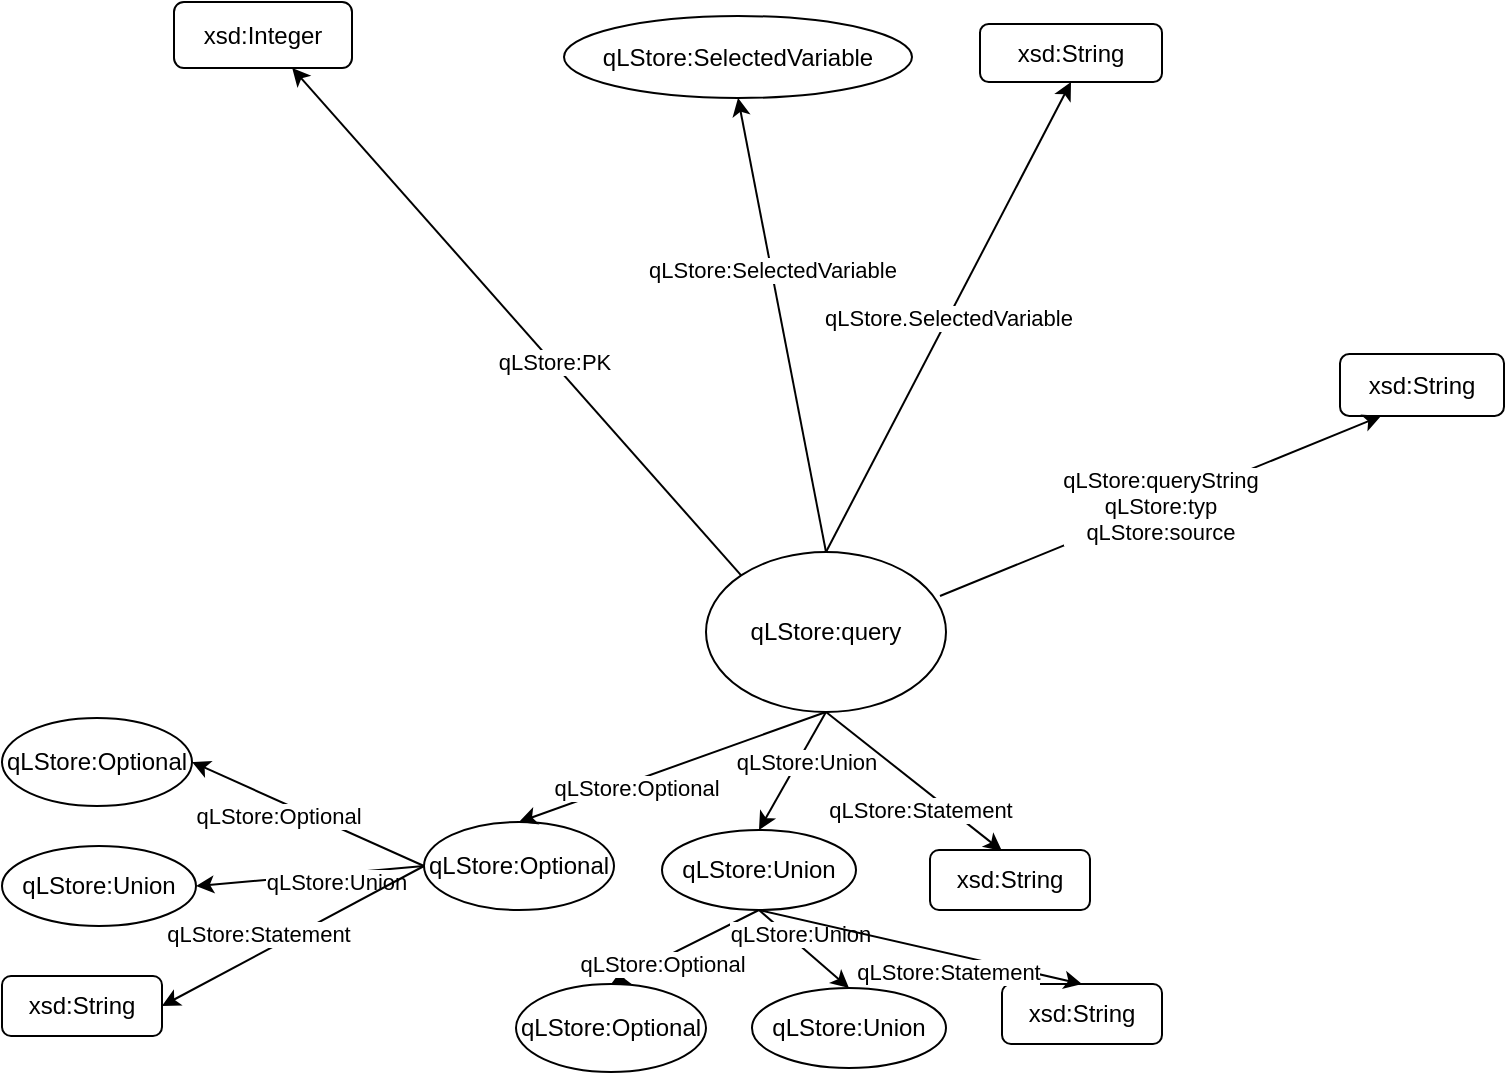 <mxfile version="14.3.1" type="device"><diagram id="7-CArhr0DnLdp7d8nNqn" name="Page-1"><mxGraphModel dx="1038" dy="580" grid="0" gridSize="10" guides="1" tooltips="1" connect="1" arrows="1" fold="1" page="1" pageScale="1" pageWidth="827" pageHeight="1169" math="0" shadow="0"><root><mxCell id="0"/><mxCell id="1" parent="0"/><mxCell id="sOThQ4Pg0NqcbBTtYN4s-1" value="qLStore:query" style="ellipse;whiteSpace=wrap;html=1;" parent="1" vertex="1"><mxGeometry x="352" y="366" width="120" height="80" as="geometry"/></mxCell><mxCell id="sOThQ4Pg0NqcbBTtYN4s-2" value="" style="endArrow=classic;html=1;exitX=0;exitY=0;exitDx=0;exitDy=0;" parent="1" source="sOThQ4Pg0NqcbBTtYN4s-1" target="sOThQ4Pg0NqcbBTtYN4s-3" edge="1"><mxGeometry width="50" height="50" relative="1" as="geometry"><mxPoint x="387" y="431" as="sourcePoint"/><mxPoint x="399" y="263" as="targetPoint"/></mxGeometry></mxCell><mxCell id="sOThQ4Pg0NqcbBTtYN4s-5" value="qLStore:PK" style="edgeLabel;html=1;align=center;verticalAlign=middle;resizable=0;points=[];" parent="sOThQ4Pg0NqcbBTtYN4s-2" vertex="1" connectable="0"><mxGeometry x="-0.457" y="1" relative="1" as="geometry"><mxPoint x="-31.96" y="-38.92" as="offset"/></mxGeometry></mxCell><mxCell id="sOThQ4Pg0NqcbBTtYN4s-3" value="xsd:Integer" style="rounded=1;whiteSpace=wrap;html=1;" parent="1" vertex="1"><mxGeometry x="86" y="91" width="89" height="33" as="geometry"/></mxCell><mxCell id="sOThQ4Pg0NqcbBTtYN4s-6" value="qLStore:SelectedVariable" style="ellipse;whiteSpace=wrap;html=1;" parent="1" vertex="1"><mxGeometry x="281" y="98" width="174" height="41" as="geometry"/></mxCell><mxCell id="sOThQ4Pg0NqcbBTtYN4s-7" value="" style="endArrow=classic;html=1;entryX=0.5;entryY=1;entryDx=0;entryDy=0;exitX=0.5;exitY=0;exitDx=0;exitDy=0;" parent="1" source="sOThQ4Pg0NqcbBTtYN4s-1" target="sOThQ4Pg0NqcbBTtYN4s-6" edge="1"><mxGeometry width="50" height="50" relative="1" as="geometry"><mxPoint x="510.574" y="519.716" as="sourcePoint"/><mxPoint x="313" y="278" as="targetPoint"/></mxGeometry></mxCell><mxCell id="sOThQ4Pg0NqcbBTtYN4s-8" value="qLStore:SelectedVariable" style="edgeLabel;html=1;align=center;verticalAlign=middle;resizable=0;points=[];" parent="sOThQ4Pg0NqcbBTtYN4s-7" vertex="1" connectable="0"><mxGeometry x="0.242" relative="1" as="geometry"><mxPoint as="offset"/></mxGeometry></mxCell><mxCell id="sOThQ4Pg0NqcbBTtYN4s-9" value="qLStore:Optional" style="ellipse;whiteSpace=wrap;html=1;" parent="1" vertex="1"><mxGeometry x="211" y="501" width="95" height="44" as="geometry"/></mxCell><mxCell id="sOThQ4Pg0NqcbBTtYN4s-10" value="xsd:String" style="rounded=1;whiteSpace=wrap;html=1;" parent="1" vertex="1"><mxGeometry x="489" y="102" width="91" height="29" as="geometry"/></mxCell><mxCell id="sOThQ4Pg0NqcbBTtYN4s-11" value="qLStore.SelectedVariable" style="endArrow=classic;html=1;entryX=0.5;entryY=1;entryDx=0;entryDy=0;exitX=0.5;exitY=0;exitDx=0;exitDy=0;" parent="1" source="sOThQ4Pg0NqcbBTtYN4s-1" target="sOThQ4Pg0NqcbBTtYN4s-10" edge="1"><mxGeometry width="50" height="50" relative="1" as="geometry"><mxPoint x="387" y="424" as="sourcePoint"/><mxPoint x="437" y="374" as="targetPoint"/></mxGeometry></mxCell><mxCell id="sOThQ4Pg0NqcbBTtYN4s-13" value="xsd:String" style="rounded=1;whiteSpace=wrap;html=1;" parent="1" vertex="1"><mxGeometry x="464" y="515" width="80" height="30" as="geometry"/></mxCell><mxCell id="sOThQ4Pg0NqcbBTtYN4s-14" value="qLStore:Union" style="ellipse;whiteSpace=wrap;html=1;" parent="1" vertex="1"><mxGeometry x="330" y="505" width="97" height="40" as="geometry"/></mxCell><mxCell id="sOThQ4Pg0NqcbBTtYN4s-17" value="" style="endArrow=classic;html=1;exitX=0.5;exitY=1;exitDx=0;exitDy=0;entryX=0.5;entryY=0;entryDx=0;entryDy=0;" parent="1" source="sOThQ4Pg0NqcbBTtYN4s-1" target="sOThQ4Pg0NqcbBTtYN4s-9" edge="1"><mxGeometry width="50" height="50" relative="1" as="geometry"><mxPoint x="387" y="431" as="sourcePoint"/><mxPoint x="437" y="381" as="targetPoint"/></mxGeometry></mxCell><mxCell id="sOThQ4Pg0NqcbBTtYN4s-20" value="qLStore:Optional" style="edgeLabel;html=1;align=center;verticalAlign=middle;resizable=0;points=[];" parent="sOThQ4Pg0NqcbBTtYN4s-17" vertex="1" connectable="0"><mxGeometry x="0.186" y="-1" relative="1" as="geometry"><mxPoint x="-4.35" y="6.22" as="offset"/></mxGeometry></mxCell><mxCell id="sOThQ4Pg0NqcbBTtYN4s-18" value="qLStore:Union" style="endArrow=classic;html=1;entryX=0.5;entryY=0;entryDx=0;entryDy=0;exitX=0.5;exitY=1;exitDx=0;exitDy=0;" parent="1" source="sOThQ4Pg0NqcbBTtYN4s-1" target="sOThQ4Pg0NqcbBTtYN4s-14" edge="1"><mxGeometry x="-0.214" y="4" width="50" height="50" relative="1" as="geometry"><mxPoint x="412" y="440" as="sourcePoint"/><mxPoint x="313" y="285" as="targetPoint"/><mxPoint as="offset"/></mxGeometry></mxCell><mxCell id="sOThQ4Pg0NqcbBTtYN4s-19" value="qLStore:Statement" style="endArrow=classic;html=1;exitX=0.5;exitY=1;exitDx=0;exitDy=0;entryX=0.45;entryY=0.017;entryDx=0;entryDy=0;entryPerimeter=0;" parent="1" source="sOThQ4Pg0NqcbBTtYN4s-1" target="sOThQ4Pg0NqcbBTtYN4s-13" edge="1"><mxGeometry x="0.2" y="-9" width="50" height="50" relative="1" as="geometry"><mxPoint x="387" y="431" as="sourcePoint"/><mxPoint x="437" y="381" as="targetPoint"/><mxPoint as="offset"/></mxGeometry></mxCell><mxCell id="sOThQ4Pg0NqcbBTtYN4s-35" value="qLStore:Optional" style="ellipse;whiteSpace=wrap;html=1;" parent="1" vertex="1"><mxGeometry y="449" width="95" height="44" as="geometry"/></mxCell><mxCell id="sOThQ4Pg0NqcbBTtYN4s-36" value="qLStore:Union" style="ellipse;whiteSpace=wrap;html=1;" parent="1" vertex="1"><mxGeometry y="513" width="97" height="40" as="geometry"/></mxCell><mxCell id="sOThQ4Pg0NqcbBTtYN4s-37" value="xsd:String" style="rounded=1;whiteSpace=wrap;html=1;" parent="1" vertex="1"><mxGeometry y="578" width="80" height="30" as="geometry"/></mxCell><mxCell id="sOThQ4Pg0NqcbBTtYN4s-38" value="qLStore:Optional" style="ellipse;whiteSpace=wrap;html=1;" parent="1" vertex="1"><mxGeometry x="257" y="582" width="95" height="44" as="geometry"/></mxCell><mxCell id="sOThQ4Pg0NqcbBTtYN4s-39" value="qLStore:Union" style="ellipse;whiteSpace=wrap;html=1;" parent="1" vertex="1"><mxGeometry x="375" y="584" width="97" height="40" as="geometry"/></mxCell><mxCell id="sOThQ4Pg0NqcbBTtYN4s-40" value="xsd:String" style="rounded=1;whiteSpace=wrap;html=1;" parent="1" vertex="1"><mxGeometry x="500" y="582" width="80" height="30" as="geometry"/></mxCell><mxCell id="sOThQ4Pg0NqcbBTtYN4s-41" value="" style="endArrow=classic;html=1;exitX=0;exitY=0.5;exitDx=0;exitDy=0;entryX=1;entryY=0.5;entryDx=0;entryDy=0;" parent="1" source="sOThQ4Pg0NqcbBTtYN4s-9" target="sOThQ4Pg0NqcbBTtYN4s-35" edge="1"><mxGeometry width="50" height="50" relative="1" as="geometry"><mxPoint x="294.5" y="402" as="sourcePoint"/><mxPoint x="141" y="457" as="targetPoint"/></mxGeometry></mxCell><mxCell id="sOThQ4Pg0NqcbBTtYN4s-42" value="qLStore:Optional" style="edgeLabel;html=1;align=center;verticalAlign=middle;resizable=0;points=[];" parent="sOThQ4Pg0NqcbBTtYN4s-41" vertex="1" connectable="0"><mxGeometry x="0.186" y="-1" relative="1" as="geometry"><mxPoint x="-4.35" y="6.22" as="offset"/></mxGeometry></mxCell><mxCell id="sOThQ4Pg0NqcbBTtYN4s-43" value="qLStore:Union" style="endArrow=classic;html=1;entryX=1;entryY=0.5;entryDx=0;entryDy=0;exitX=0;exitY=0.5;exitDx=0;exitDy=0;" parent="1" source="sOThQ4Pg0NqcbBTtYN4s-9" target="sOThQ4Pg0NqcbBTtYN4s-36" edge="1"><mxGeometry x="-0.214" y="4" width="50" height="50" relative="1" as="geometry"><mxPoint x="422" y="456" as="sourcePoint"/><mxPoint x="388.5" y="515" as="targetPoint"/><mxPoint as="offset"/></mxGeometry></mxCell><mxCell id="sOThQ4Pg0NqcbBTtYN4s-45" value="qLStore:Statement" style="endArrow=classic;html=1;exitX=0;exitY=0.5;exitDx=0;exitDy=0;entryX=1;entryY=0.5;entryDx=0;entryDy=0;" parent="1" source="sOThQ4Pg0NqcbBTtYN4s-9" target="sOThQ4Pg0NqcbBTtYN4s-37" edge="1"><mxGeometry x="0.2" y="-9" width="50" height="50" relative="1" as="geometry"><mxPoint x="422" y="456" as="sourcePoint"/><mxPoint x="510" y="525.51" as="targetPoint"/><mxPoint as="offset"/></mxGeometry></mxCell><mxCell id="sOThQ4Pg0NqcbBTtYN4s-46" value="" style="endArrow=classic;html=1;exitX=0.5;exitY=1;exitDx=0;exitDy=0;entryX=0.5;entryY=0;entryDx=0;entryDy=0;" parent="1" source="sOThQ4Pg0NqcbBTtYN4s-14" target="sOThQ4Pg0NqcbBTtYN4s-38" edge="1"><mxGeometry width="50" height="50" relative="1" as="geometry"><mxPoint x="422" y="456" as="sourcePoint"/><mxPoint x="268.5" y="511" as="targetPoint"/></mxGeometry></mxCell><mxCell id="sOThQ4Pg0NqcbBTtYN4s-47" value="qLStore:Optional" style="edgeLabel;html=1;align=center;verticalAlign=middle;resizable=0;points=[];" parent="sOThQ4Pg0NqcbBTtYN4s-46" vertex="1" connectable="0"><mxGeometry x="0.186" y="-1" relative="1" as="geometry"><mxPoint x="-4.35" y="6.22" as="offset"/></mxGeometry></mxCell><mxCell id="sOThQ4Pg0NqcbBTtYN4s-48" value="qLStore:Union" style="endArrow=classic;html=1;entryX=0.5;entryY=0;entryDx=0;entryDy=0;exitX=0.5;exitY=1;exitDx=0;exitDy=0;" parent="1" source="sOThQ4Pg0NqcbBTtYN4s-14" target="sOThQ4Pg0NqcbBTtYN4s-39" edge="1"><mxGeometry x="-0.214" y="4" width="50" height="50" relative="1" as="geometry"><mxPoint x="422" y="456" as="sourcePoint"/><mxPoint x="388.5" y="515" as="targetPoint"/><mxPoint as="offset"/></mxGeometry></mxCell><mxCell id="sOThQ4Pg0NqcbBTtYN4s-49" value="qLStore:Statement" style="endArrow=classic;html=1;exitX=0.5;exitY=1;exitDx=0;exitDy=0;entryX=0.5;entryY=0;entryDx=0;entryDy=0;" parent="1" source="sOThQ4Pg0NqcbBTtYN4s-14" target="sOThQ4Pg0NqcbBTtYN4s-40" edge="1"><mxGeometry x="0.2" y="-9" width="50" height="50" relative="1" as="geometry"><mxPoint x="422" y="456" as="sourcePoint"/><mxPoint x="510" y="525.51" as="targetPoint"/><mxPoint as="offset"/></mxGeometry></mxCell><mxCell id="sOThQ4Pg0NqcbBTtYN4s-52" value="xsd:String" style="rounded=1;whiteSpace=wrap;html=1;" parent="1" vertex="1"><mxGeometry x="669" y="267" width="82" height="31" as="geometry"/></mxCell><mxCell id="sOThQ4Pg0NqcbBTtYN4s-53" value="qLStore:queryString&lt;br&gt;qLStore:typ&lt;br&gt;qLStore:source" style="endArrow=classic;html=1;entryX=0.25;entryY=1;entryDx=0;entryDy=0;exitX=0.975;exitY=0.275;exitDx=0;exitDy=0;exitPerimeter=0;" parent="1" source="sOThQ4Pg0NqcbBTtYN4s-1" target="sOThQ4Pg0NqcbBTtYN4s-52" edge="1"><mxGeometry width="50" height="50" relative="1" as="geometry"><mxPoint x="387" y="431" as="sourcePoint"/><mxPoint x="437" y="381" as="targetPoint"/></mxGeometry></mxCell></root></mxGraphModel></diagram></mxfile>